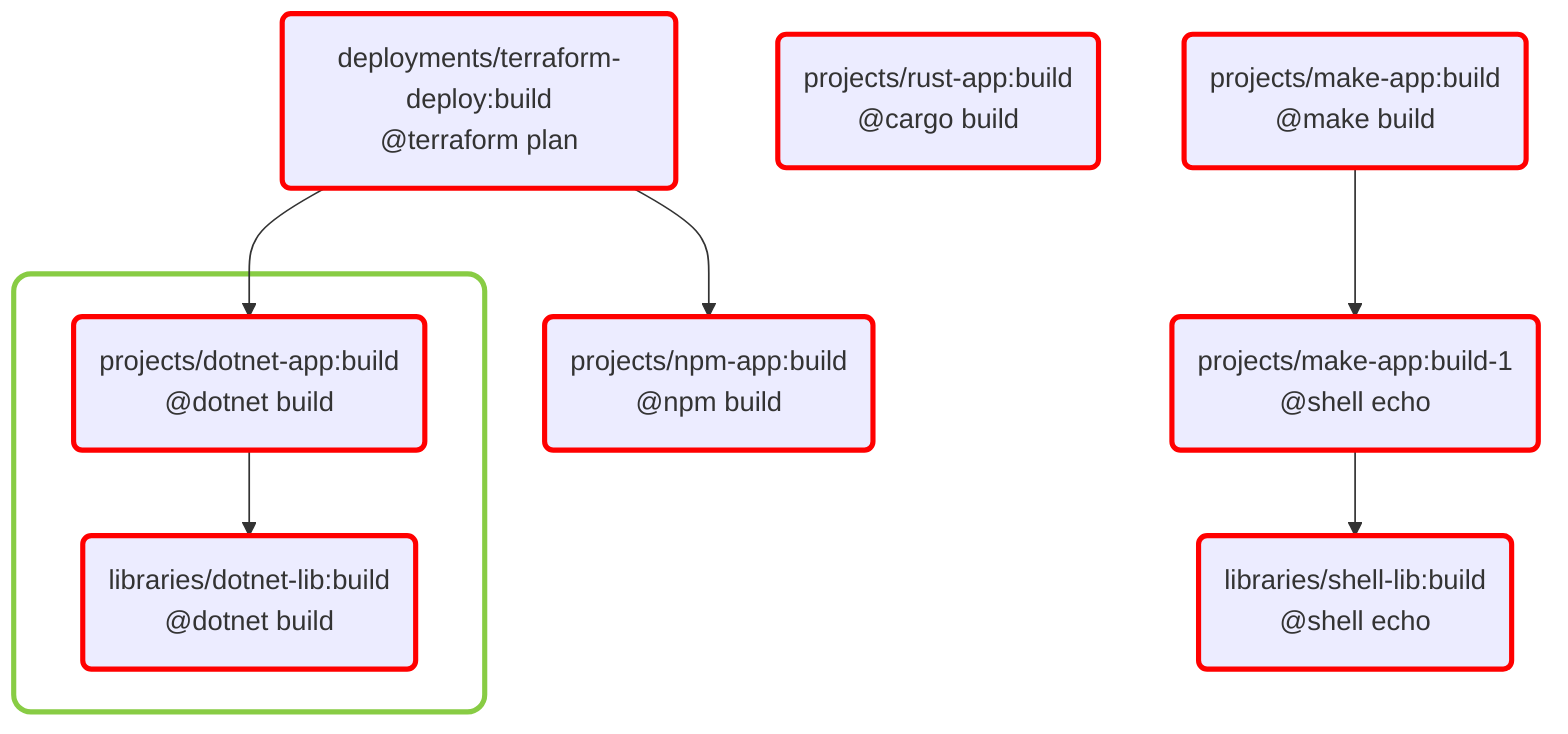 flowchart TD
classDef forced stroke:red,stroke-width:3px
classDef required stroke:orange,stroke-width:3px
classDef selected stroke:black,stroke-width:3px
subgraph 103324D667786719E66BCF80622362240D839C7846917272A00ABB3A18112ACB[" "]
  libraries/dotnet-lib:build("libraries/dotnet-lib:build
@dotnet build")
  projects/dotnet-app:build("projects/dotnet-app:build
@dotnet build")
end
classDef cluster-103324D667786719E66BCF80622362240D839C7846917272A00ABB3A18112ACB stroke:#8C4,stroke-width:3px,fill:white,rx:10,ry:10
class 103324D667786719E66BCF80622362240D839C7846917272A00ABB3A18112ACB cluster-103324D667786719E66BCF80622362240D839C7846917272A00ABB3A18112ACB
class libraries/dotnet-lib:build forced
projects/dotnet-app:build --> libraries/dotnet-lib:build
class projects/dotnet-app:build forced
projects/make-app:build("projects/make-app:build
@make build")
projects/make-app:build --> projects/make-app:build-1
class projects/make-app:build forced
projects/rust-app:build("projects/rust-app:build
@cargo build")
class projects/rust-app:build forced
libraries/shell-lib:build("libraries/shell-lib:build
@shell echo")
projects/make-app:build-1("projects/make-app:build-1
@shell echo")
class libraries/shell-lib:build forced
projects/make-app:build-1 --> libraries/shell-lib:build
class projects/make-app:build-1 forced
deployments/terraform-deploy:build("deployments/terraform-deploy:build
@terraform plan")
deployments/terraform-deploy:build --> projects/dotnet-app:build
deployments/terraform-deploy:build --> projects/npm-app:build
class deployments/terraform-deploy:build forced
projects/npm-app:build("projects/npm-app:build
@npm build")
class projects/npm-app:build forced